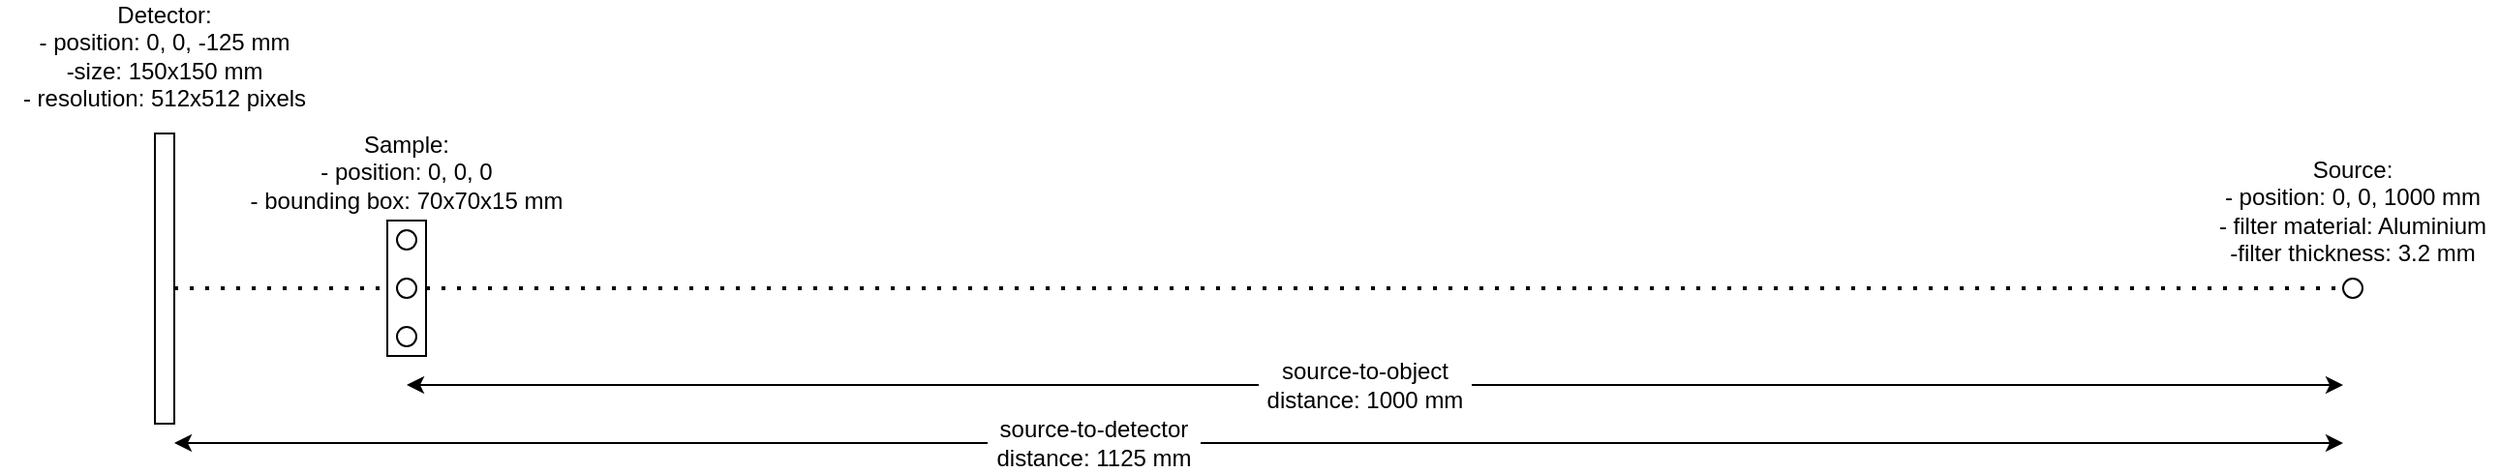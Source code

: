 <mxfile version="14.7.6" type="github">
  <diagram id="fnnWd-GXTel-adMzku-n" name="Page-1">
    <mxGraphModel dx="2249" dy="767" grid="1" gridSize="10" guides="1" tooltips="1" connect="1" arrows="1" fold="1" page="1" pageScale="1" pageWidth="827" pageHeight="1169" math="0" shadow="0">
      <root>
        <mxCell id="0" />
        <mxCell id="1" parent="0" />
        <mxCell id="hL15t2aD9eFM9nj67Adg-2" value="" style="rounded=0;whiteSpace=wrap;html=1;" vertex="1" parent="1">
          <mxGeometry x="30" y="80" width="10" height="150" as="geometry" />
        </mxCell>
        <mxCell id="hL15t2aD9eFM9nj67Adg-5" value="" style="endArrow=none;dashed=1;html=1;dashPattern=1 3;strokeWidth=2;startArrow=none;" edge="1" parent="1" source="hL15t2aD9eFM9nj67Adg-9" target="hL15t2aD9eFM9nj67Adg-8">
          <mxGeometry width="50" height="50" relative="1" as="geometry">
            <mxPoint x="40" y="160" as="sourcePoint" />
            <mxPoint x="1160" y="160" as="targetPoint" />
          </mxGeometry>
        </mxCell>
        <mxCell id="hL15t2aD9eFM9nj67Adg-6" value="" style="endArrow=none;html=1;exitX=1;exitY=0.75;exitDx=0;exitDy=0;entryX=1;entryY=0.25;entryDx=0;entryDy=0;" edge="1" parent="1">
          <mxGeometry width="50" height="50" relative="1" as="geometry">
            <mxPoint x="160" y="175" as="sourcePoint" />
            <mxPoint x="160" y="145" as="targetPoint" />
          </mxGeometry>
        </mxCell>
        <mxCell id="hL15t2aD9eFM9nj67Adg-8" value="" style="ellipse;whiteSpace=wrap;html=1;aspect=fixed;" vertex="1" parent="1">
          <mxGeometry x="1160" y="155" width="10" height="10" as="geometry" />
        </mxCell>
        <mxCell id="hL15t2aD9eFM9nj67Adg-9" value="" style="rounded=0;whiteSpace=wrap;html=1;" vertex="1" parent="1">
          <mxGeometry x="150" y="125" width="20" height="70" as="geometry" />
        </mxCell>
        <mxCell id="hL15t2aD9eFM9nj67Adg-10" value="" style="endArrow=none;dashed=1;html=1;dashPattern=1 3;strokeWidth=2;" edge="1" parent="1" target="hL15t2aD9eFM9nj67Adg-9">
          <mxGeometry width="50" height="50" relative="1" as="geometry">
            <mxPoint x="40" y="160" as="sourcePoint" />
            <mxPoint x="1160" y="160" as="targetPoint" />
          </mxGeometry>
        </mxCell>
        <mxCell id="hL15t2aD9eFM9nj67Adg-11" value="" style="ellipse;whiteSpace=wrap;html=1;aspect=fixed;" vertex="1" parent="1">
          <mxGeometry x="155" y="130" width="10" height="10" as="geometry" />
        </mxCell>
        <mxCell id="hL15t2aD9eFM9nj67Adg-12" value="" style="ellipse;whiteSpace=wrap;html=1;aspect=fixed;" vertex="1" parent="1">
          <mxGeometry x="155" y="155" width="10" height="10" as="geometry" />
        </mxCell>
        <mxCell id="hL15t2aD9eFM9nj67Adg-13" value="" style="ellipse;whiteSpace=wrap;html=1;aspect=fixed;" vertex="1" parent="1">
          <mxGeometry x="155" y="180" width="10" height="10" as="geometry" />
        </mxCell>
        <mxCell id="hL15t2aD9eFM9nj67Adg-17" value="" style="endArrow=classic;startArrow=none;html=1;" edge="1" parent="1" source="hL15t2aD9eFM9nj67Adg-26">
          <mxGeometry width="50" height="50" relative="1" as="geometry">
            <mxPoint x="40" y="240" as="sourcePoint" />
            <mxPoint x="1160" y="240" as="targetPoint" />
          </mxGeometry>
        </mxCell>
        <mxCell id="hL15t2aD9eFM9nj67Adg-19" value="" style="endArrow=classic;startArrow=none;html=1;" edge="1" parent="1" source="hL15t2aD9eFM9nj67Adg-24">
          <mxGeometry width="50" height="50" relative="1" as="geometry">
            <mxPoint x="160" y="210" as="sourcePoint" />
            <mxPoint x="1160" y="210" as="targetPoint" />
          </mxGeometry>
        </mxCell>
        <mxCell id="hL15t2aD9eFM9nj67Adg-21" value="&lt;div&gt;Detector:&lt;/div&gt;&lt;div&gt;- position: 0, 0, -125 mm&lt;br&gt;&lt;/div&gt;&lt;div&gt;-size: 150x150 mm&lt;/div&gt;&lt;div&gt;- resolution: 512x512 pixels&lt;br&gt;&lt;/div&gt;" style="text;html=1;strokeColor=none;fillColor=none;align=center;verticalAlign=middle;whiteSpace=wrap;rounded=0;" vertex="1" parent="1">
          <mxGeometry x="-50" y="30" width="170" height="20" as="geometry" />
        </mxCell>
        <mxCell id="hL15t2aD9eFM9nj67Adg-22" value="&lt;div&gt;Sample:&lt;/div&gt;&lt;div&gt;- position: 0, 0, 0&lt;/div&gt;&lt;div&gt;- bounding box: 70x70x15 mm&lt;br&gt;&lt;/div&gt;" style="text;html=1;strokeColor=none;fillColor=none;align=center;verticalAlign=middle;whiteSpace=wrap;rounded=0;" vertex="1" parent="1">
          <mxGeometry x="75" y="90" width="170" height="20" as="geometry" />
        </mxCell>
        <mxCell id="hL15t2aD9eFM9nj67Adg-23" value="&lt;div&gt;Source:&lt;/div&gt;&lt;div&gt;- position: 0, 0, 1000 mm&lt;/div&gt;&lt;div&gt;- filter material: Aluminium&lt;/div&gt;&lt;div&gt;-filter thickness: 3.2 mm&lt;br&gt;&lt;/div&gt;" style="text;html=1;strokeColor=none;fillColor=none;align=center;verticalAlign=middle;whiteSpace=wrap;rounded=0;" vertex="1" parent="1">
          <mxGeometry x="1090" y="110" width="150" height="20" as="geometry" />
        </mxCell>
        <mxCell id="hL15t2aD9eFM9nj67Adg-24" value="source-to-object distance: 1000 mm" style="text;html=1;strokeColor=none;fillColor=none;align=center;verticalAlign=middle;whiteSpace=wrap;rounded=0;" vertex="1" parent="1">
          <mxGeometry x="600" y="200" width="110" height="20" as="geometry" />
        </mxCell>
        <mxCell id="hL15t2aD9eFM9nj67Adg-25" value="" style="endArrow=none;startArrow=classic;html=1;" edge="1" parent="1" target="hL15t2aD9eFM9nj67Adg-24">
          <mxGeometry width="50" height="50" relative="1" as="geometry">
            <mxPoint x="160" y="210" as="sourcePoint" />
            <mxPoint x="1160" y="210" as="targetPoint" />
          </mxGeometry>
        </mxCell>
        <mxCell id="hL15t2aD9eFM9nj67Adg-26" value="source-to-detector distance: 1125 mm" style="text;html=1;strokeColor=none;fillColor=none;align=center;verticalAlign=middle;whiteSpace=wrap;rounded=0;" vertex="1" parent="1">
          <mxGeometry x="460" y="230" width="110" height="20" as="geometry" />
        </mxCell>
        <mxCell id="hL15t2aD9eFM9nj67Adg-27" value="" style="endArrow=none;startArrow=classic;html=1;" edge="1" parent="1" target="hL15t2aD9eFM9nj67Adg-26">
          <mxGeometry width="50" height="50" relative="1" as="geometry">
            <mxPoint x="40" y="240" as="sourcePoint" />
            <mxPoint x="1160" y="240" as="targetPoint" />
          </mxGeometry>
        </mxCell>
      </root>
    </mxGraphModel>
  </diagram>
</mxfile>
